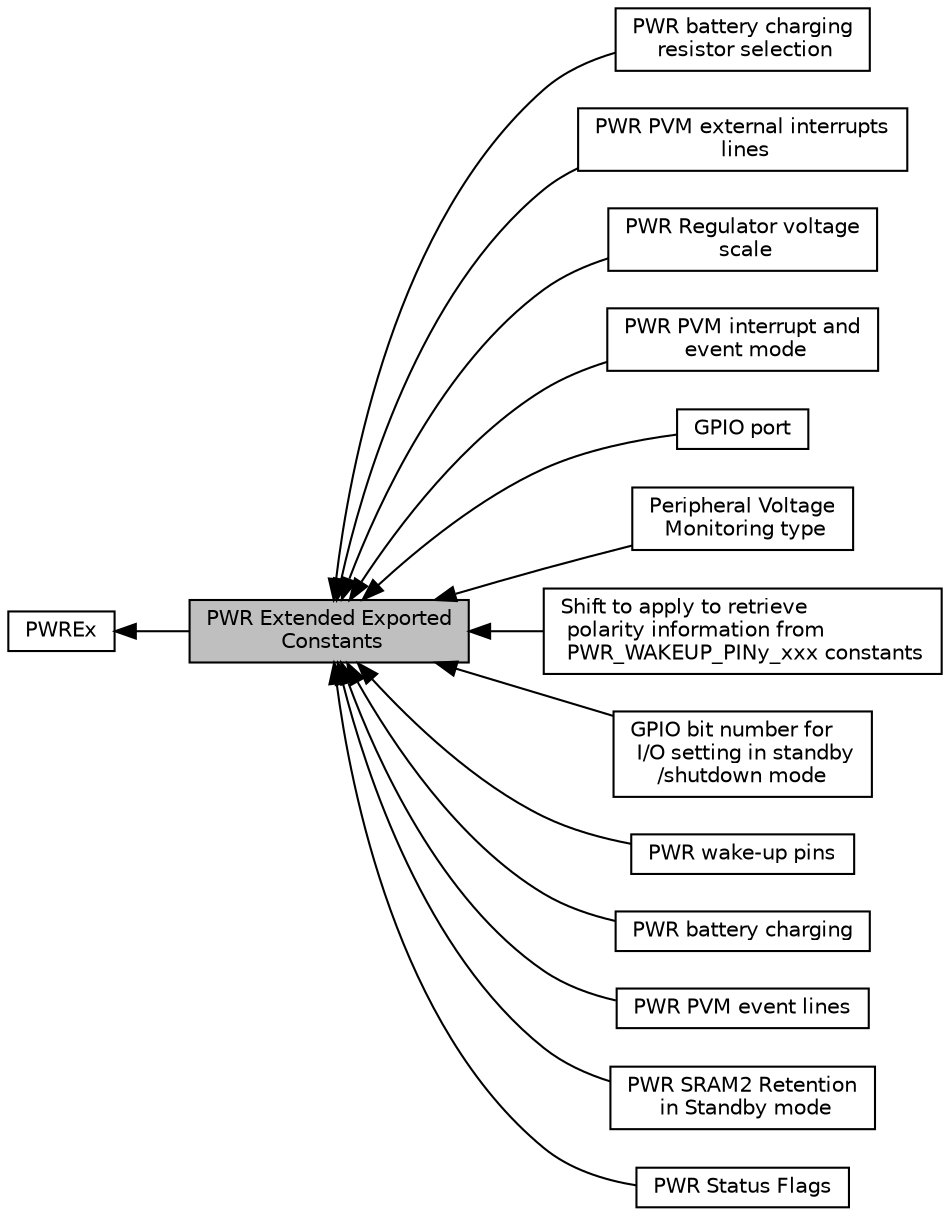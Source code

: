 digraph "PWR Extended Exported Constants"
{
  edge [fontname="Helvetica",fontsize="10",labelfontname="Helvetica",labelfontsize="10"];
  node [fontname="Helvetica",fontsize="10",shape=box];
  rankdir=LR;
  Node8 [label="PWR battery charging\l resistor selection",height=0.2,width=0.4,color="black", fillcolor="white", style="filled",URL="$group___p_w_r_ex___v_b_a_t___battery___charging___selection.html",tooltip=" "];
  Node12 [label="PWR PVM external interrupts\l lines",height=0.2,width=0.4,color="black", fillcolor="white", style="filled",URL="$group___p_w_r_ex___p_v_m___e_x_t_i___l_i_n_e.html",tooltip=" "];
  Node7 [label="PWR Regulator voltage\l scale",height=0.2,width=0.4,color="black", fillcolor="white", style="filled",URL="$group___p_w_r_ex___regulator___voltage___scale.html",tooltip=" "];
  Node2 [label="PWREx",height=0.2,width=0.4,color="black", fillcolor="white", style="filled",URL="$group___p_w_r_ex.html",tooltip="PWR Extended HAL module driver."];
  Node6 [label="PWR PVM interrupt and\l event mode",height=0.2,width=0.4,color="black", fillcolor="white", style="filled",URL="$group___p_w_r_ex___p_v_m___mode.html",tooltip=" "];
  Node11 [label="GPIO port",height=0.2,width=0.4,color="black", fillcolor="white", style="filled",URL="$group___p_w_r_ex___g_p_i_o.html",tooltip=" "];
  Node5 [label="Peripheral Voltage\l Monitoring type",height=0.2,width=0.4,color="black", fillcolor="white", style="filled",URL="$group___p_w_r_ex___p_v_m___type.html",tooltip=" "];
  Node3 [label="Shift to apply to retrieve\l polarity information from\l PWR_WAKEUP_PINy_xxx constants",height=0.2,width=0.4,color="black", fillcolor="white", style="filled",URL="$group___p_w_r_ex___w_u_p___polarity.html",tooltip=" "];
  Node10 [label="GPIO bit number for\l I/O setting in standby\l/shutdown mode",height=0.2,width=0.4,color="black", fillcolor="white", style="filled",URL="$group___p_w_r_ex___g_p_i_o___bit___number.html",tooltip=" "];
  Node1 [label="PWR Extended Exported\l Constants",height=0.2,width=0.4,color="black", fillcolor="grey75", style="filled", fontcolor="black",tooltip=" "];
  Node4 [label="PWR wake-up pins",height=0.2,width=0.4,color="black", fillcolor="white", style="filled",URL="$group___p_w_r_ex___wake_up___pins.html",tooltip=" "];
  Node9 [label="PWR battery charging",height=0.2,width=0.4,color="black", fillcolor="white", style="filled",URL="$group___p_w_r_ex___v_b_a_t___battery___charging.html",tooltip=" "];
  Node13 [label="PWR PVM event lines",height=0.2,width=0.4,color="black", fillcolor="white", style="filled",URL="$group___p_w_r_ex___p_v_m___e_v_e_n_t___l_i_n_e.html",tooltip=" "];
  Node15 [label="PWR SRAM2 Retention\l in Standby mode",height=0.2,width=0.4,color="black", fillcolor="white", style="filled",URL="$group___p_w_r_ex___s_r_a_m2___retention.html",tooltip=" "];
  Node14 [label="PWR Status Flags",height=0.2,width=0.4,color="black", fillcolor="white", style="filled",URL="$group___p_w_r_ex___flag.html",tooltip="Elements values convention: 0000 0000 0XXY YYYYb."];
  Node2->Node1 [shape=plaintext, dir="back", style="solid"];
  Node1->Node3 [shape=plaintext, dir="back", style="solid"];
  Node1->Node4 [shape=plaintext, dir="back", style="solid"];
  Node1->Node5 [shape=plaintext, dir="back", style="solid"];
  Node1->Node6 [shape=plaintext, dir="back", style="solid"];
  Node1->Node7 [shape=plaintext, dir="back", style="solid"];
  Node1->Node8 [shape=plaintext, dir="back", style="solid"];
  Node1->Node9 [shape=plaintext, dir="back", style="solid"];
  Node1->Node10 [shape=plaintext, dir="back", style="solid"];
  Node1->Node11 [shape=plaintext, dir="back", style="solid"];
  Node1->Node12 [shape=plaintext, dir="back", style="solid"];
  Node1->Node13 [shape=plaintext, dir="back", style="solid"];
  Node1->Node14 [shape=plaintext, dir="back", style="solid"];
  Node1->Node15 [shape=plaintext, dir="back", style="solid"];
}
